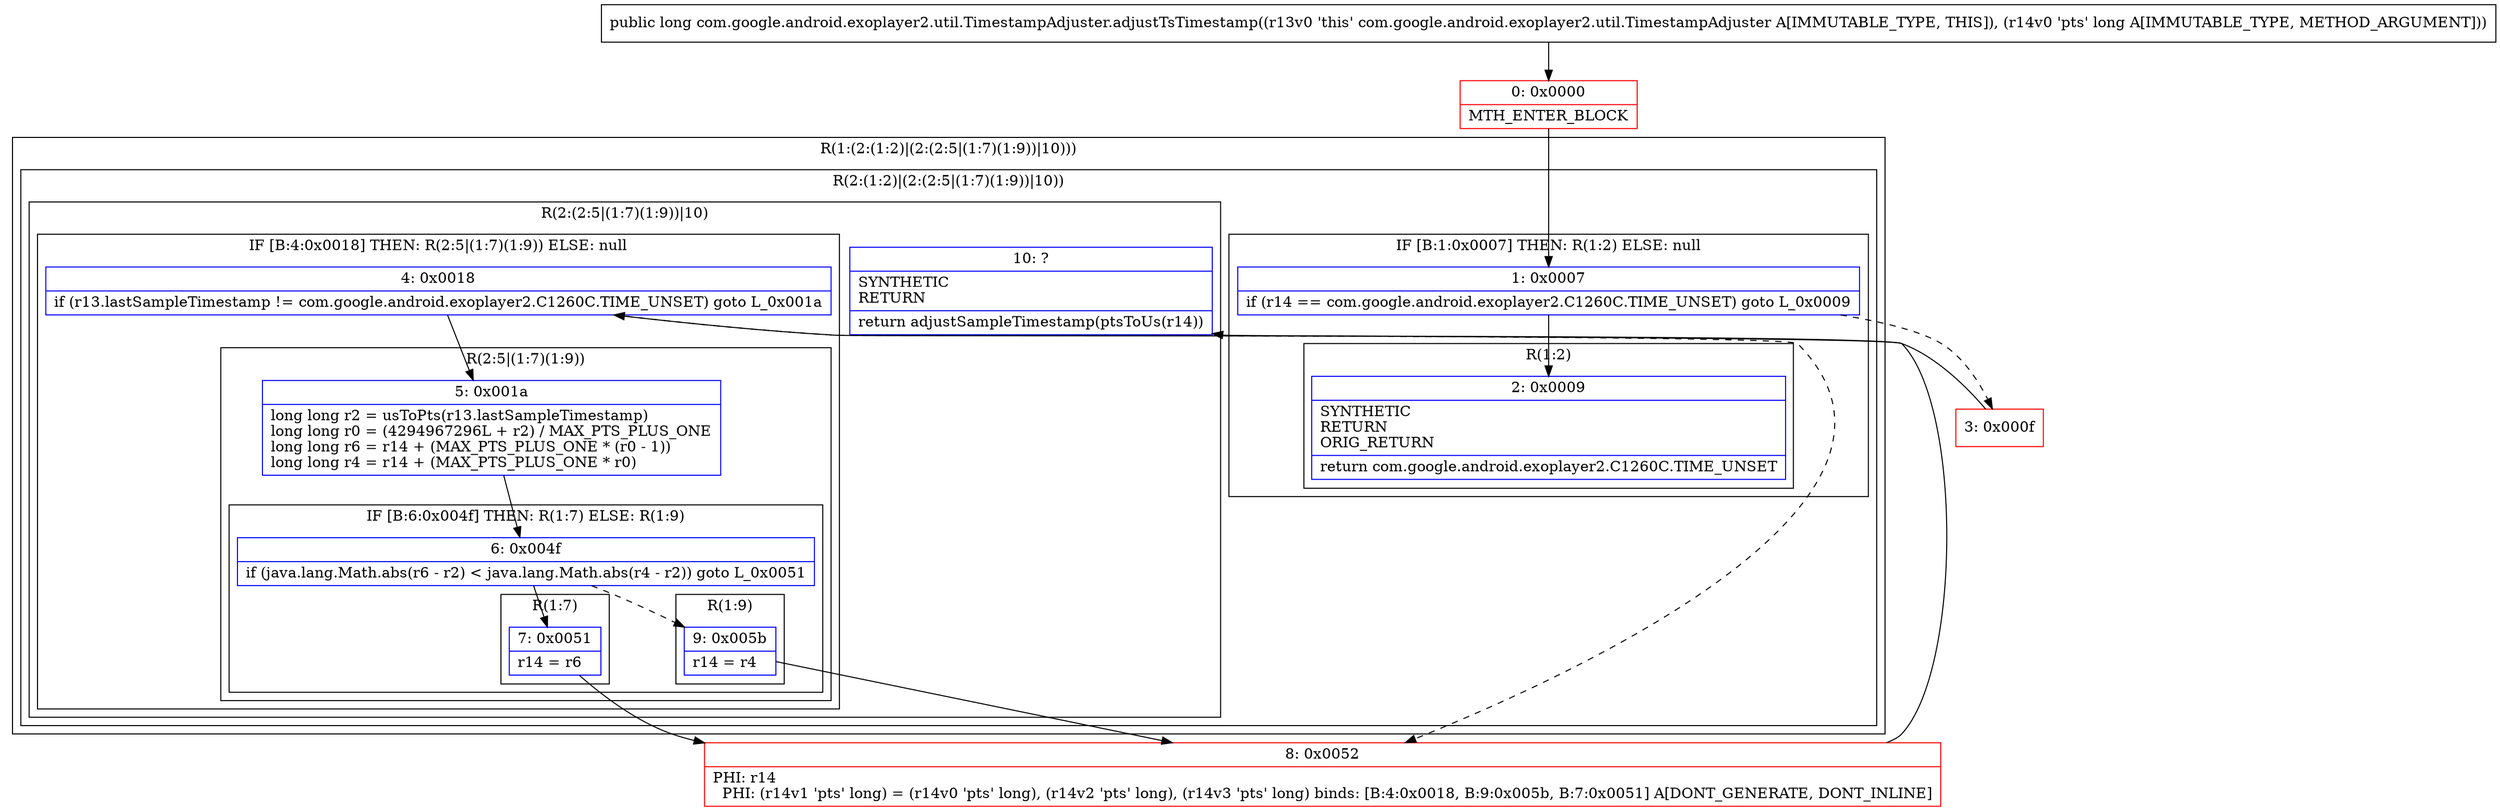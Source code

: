 digraph "CFG forcom.google.android.exoplayer2.util.TimestampAdjuster.adjustTsTimestamp(J)J" {
subgraph cluster_Region_600662111 {
label = "R(1:(2:(1:2)|(2:(2:5|(1:7)(1:9))|10)))";
node [shape=record,color=blue];
subgraph cluster_Region_1165272308 {
label = "R(2:(1:2)|(2:(2:5|(1:7)(1:9))|10))";
node [shape=record,color=blue];
subgraph cluster_IfRegion_1896421377 {
label = "IF [B:1:0x0007] THEN: R(1:2) ELSE: null";
node [shape=record,color=blue];
Node_1 [shape=record,label="{1\:\ 0x0007|if (r14 == com.google.android.exoplayer2.C1260C.TIME_UNSET) goto L_0x0009\l}"];
subgraph cluster_Region_1222094998 {
label = "R(1:2)";
node [shape=record,color=blue];
Node_2 [shape=record,label="{2\:\ 0x0009|SYNTHETIC\lRETURN\lORIG_RETURN\l|return com.google.android.exoplayer2.C1260C.TIME_UNSET\l}"];
}
}
subgraph cluster_Region_5307979 {
label = "R(2:(2:5|(1:7)(1:9))|10)";
node [shape=record,color=blue];
subgraph cluster_IfRegion_1617148337 {
label = "IF [B:4:0x0018] THEN: R(2:5|(1:7)(1:9)) ELSE: null";
node [shape=record,color=blue];
Node_4 [shape=record,label="{4\:\ 0x0018|if (r13.lastSampleTimestamp != com.google.android.exoplayer2.C1260C.TIME_UNSET) goto L_0x001a\l}"];
subgraph cluster_Region_854322669 {
label = "R(2:5|(1:7)(1:9))";
node [shape=record,color=blue];
Node_5 [shape=record,label="{5\:\ 0x001a|long long r2 = usToPts(r13.lastSampleTimestamp)\llong long r0 = (4294967296L + r2) \/ MAX_PTS_PLUS_ONE\llong long r6 = r14 + (MAX_PTS_PLUS_ONE * (r0 \- 1))\llong long r4 = r14 + (MAX_PTS_PLUS_ONE * r0)\l}"];
subgraph cluster_IfRegion_116901047 {
label = "IF [B:6:0x004f] THEN: R(1:7) ELSE: R(1:9)";
node [shape=record,color=blue];
Node_6 [shape=record,label="{6\:\ 0x004f|if (java.lang.Math.abs(r6 \- r2) \< java.lang.Math.abs(r4 \- r2)) goto L_0x0051\l}"];
subgraph cluster_Region_1656153277 {
label = "R(1:7)";
node [shape=record,color=blue];
Node_7 [shape=record,label="{7\:\ 0x0051|r14 = r6\l}"];
}
subgraph cluster_Region_1616925429 {
label = "R(1:9)";
node [shape=record,color=blue];
Node_9 [shape=record,label="{9\:\ 0x005b|r14 = r4\l}"];
}
}
}
}
Node_10 [shape=record,label="{10\:\ ?|SYNTHETIC\lRETURN\l|return adjustSampleTimestamp(ptsToUs(r14))\l}"];
}
}
}
Node_0 [shape=record,color=red,label="{0\:\ 0x0000|MTH_ENTER_BLOCK\l}"];
Node_3 [shape=record,color=red,label="{3\:\ 0x000f}"];
Node_8 [shape=record,color=red,label="{8\:\ 0x0052|PHI: r14 \l  PHI: (r14v1 'pts' long) = (r14v0 'pts' long), (r14v2 'pts' long), (r14v3 'pts' long) binds: [B:4:0x0018, B:9:0x005b, B:7:0x0051] A[DONT_GENERATE, DONT_INLINE]\l}"];
MethodNode[shape=record,label="{public long com.google.android.exoplayer2.util.TimestampAdjuster.adjustTsTimestamp((r13v0 'this' com.google.android.exoplayer2.util.TimestampAdjuster A[IMMUTABLE_TYPE, THIS]), (r14v0 'pts' long A[IMMUTABLE_TYPE, METHOD_ARGUMENT])) }"];
MethodNode -> Node_0;
Node_1 -> Node_2;
Node_1 -> Node_3[style=dashed];
Node_4 -> Node_5;
Node_4 -> Node_8[style=dashed];
Node_5 -> Node_6;
Node_6 -> Node_7;
Node_6 -> Node_9[style=dashed];
Node_7 -> Node_8;
Node_9 -> Node_8;
Node_0 -> Node_1;
Node_3 -> Node_4;
Node_8 -> Node_10;
}

